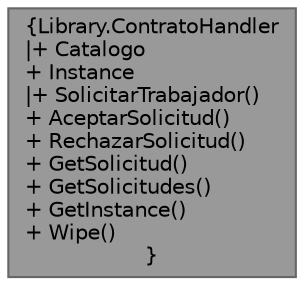 digraph "Library.ContratoHandler"
{
 // INTERACTIVE_SVG=YES
 // LATEX_PDF_SIZE
  bgcolor="transparent";
  edge [fontname=Helvetica,fontsize=10,labelfontname=Helvetica,labelfontsize=10];
  node [fontname=Helvetica,fontsize=10,shape=box,height=0.2,width=0.4];
  Node1 [label="{Library.ContratoHandler\n|+ Catalogo\l+ Instance\l|+ SolicitarTrabajador()\l+ AceptarSolicitud()\l+ RechazarSolicitud()\l+ GetSolicitud()\l+ GetSolicitudes()\l+ GetInstance()\l+ Wipe()\l}",height=0.2,width=0.4,color="gray40", fillcolor="grey60", style="filled", fontcolor="black",tooltip="Clase para manejar el catalogo"];
}
